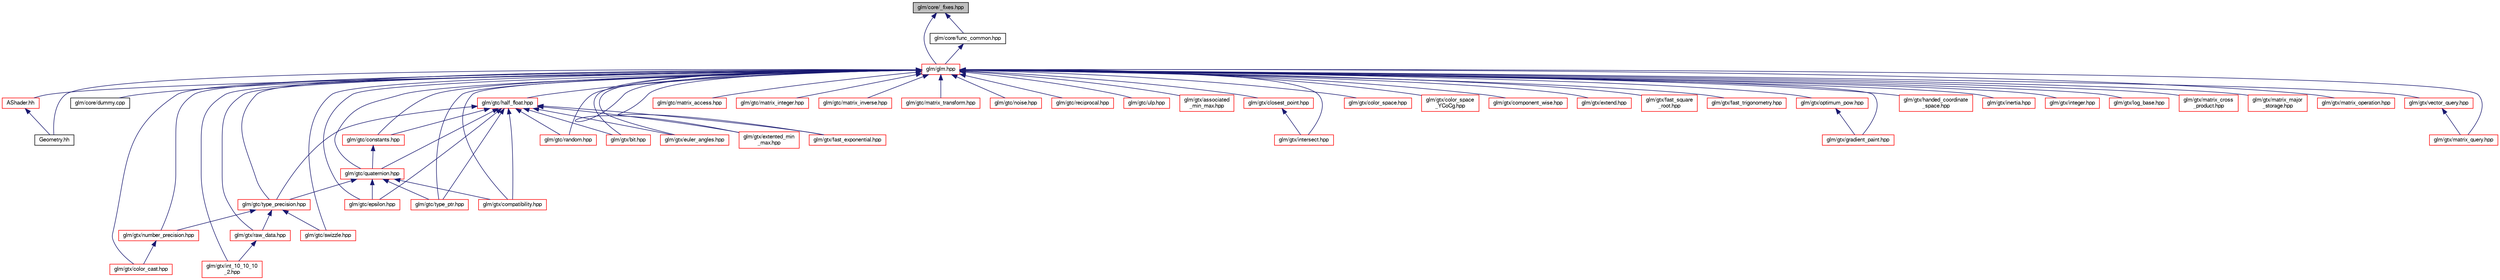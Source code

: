 digraph "glm/core/_fixes.hpp"
{
  edge [fontname="FreeSans",fontsize="10",labelfontname="FreeSans",labelfontsize="10"];
  node [fontname="FreeSans",fontsize="10",shape=record];
  Node1 [label="glm/core/_fixes.hpp",height=0.2,width=0.4,color="black", fillcolor="grey75", style="filled" fontcolor="black"];
  Node1 -> Node2 [dir="back",color="midnightblue",fontsize="10",style="solid",fontname="FreeSans"];
  Node2 [label="glm/glm.hpp",height=0.2,width=0.4,color="red", fillcolor="white", style="filled",URL="$da/d21/glm_8hpp.html"];
  Node2 -> Node3 [dir="back",color="midnightblue",fontsize="10",style="solid",fontname="FreeSans"];
  Node3 [label="AShader.hh",height=0.2,width=0.4,color="red", fillcolor="white", style="filled",URL="$db/dd6/_a_shader_8hh.html"];
  Node3 -> Node4 [dir="back",color="midnightblue",fontsize="10",style="solid",fontname="FreeSans"];
  Node4 [label="Geometry.hh",height=0.2,width=0.4,color="black", fillcolor="white", style="filled",URL="$df/d17/_geometry_8hh.html"];
  Node2 -> Node4 [dir="back",color="midnightblue",fontsize="10",style="solid",fontname="FreeSans"];
  Node2 -> Node5 [dir="back",color="midnightblue",fontsize="10",style="solid",fontname="FreeSans"];
  Node5 [label="glm/core/dummy.cpp",height=0.2,width=0.4,color="black", fillcolor="white", style="filled",URL="$d4/d05/dummy_8cpp.html"];
  Node2 -> Node6 [dir="back",color="midnightblue",fontsize="10",style="solid",fontname="FreeSans"];
  Node6 [label="glm/gtc/constants.hpp",height=0.2,width=0.4,color="red", fillcolor="white", style="filled",URL="$d7/de3/gtc_2constants_8hpp.html"];
  Node6 -> Node7 [dir="back",color="midnightblue",fontsize="10",style="solid",fontname="FreeSans"];
  Node7 [label="glm/gtc/quaternion.hpp",height=0.2,width=0.4,color="red", fillcolor="white", style="filled",URL="$df/d26/gtc_2quaternion_8hpp.html"];
  Node7 -> Node8 [dir="back",color="midnightblue",fontsize="10",style="solid",fontname="FreeSans"];
  Node8 [label="glm/gtc/epsilon.hpp",height=0.2,width=0.4,color="red", fillcolor="white", style="filled",URL="$d6/d47/gtc_2epsilon_8hpp.html"];
  Node7 -> Node9 [dir="back",color="midnightblue",fontsize="10",style="solid",fontname="FreeSans"];
  Node9 [label="glm/gtc/type_precision.hpp",height=0.2,width=0.4,color="red", fillcolor="white", style="filled",URL="$db/d7b/type__precision_8hpp.html"];
  Node9 -> Node10 [dir="back",color="midnightblue",fontsize="10",style="solid",fontname="FreeSans"];
  Node10 [label="glm/gtc/swizzle.hpp",height=0.2,width=0.4,color="red", fillcolor="white", style="filled",URL="$dc/d47/swizzle_8hpp.html"];
  Node9 -> Node11 [dir="back",color="midnightblue",fontsize="10",style="solid",fontname="FreeSans"];
  Node11 [label="glm/gtx/number_precision.hpp",height=0.2,width=0.4,color="red", fillcolor="white", style="filled",URL="$d6/d65/number__precision_8hpp.html"];
  Node11 -> Node12 [dir="back",color="midnightblue",fontsize="10",style="solid",fontname="FreeSans"];
  Node12 [label="glm/gtx/color_cast.hpp",height=0.2,width=0.4,color="red", fillcolor="white", style="filled",URL="$d1/db5/color__cast_8hpp.html"];
  Node9 -> Node13 [dir="back",color="midnightblue",fontsize="10",style="solid",fontname="FreeSans"];
  Node13 [label="glm/gtx/raw_data.hpp",height=0.2,width=0.4,color="red", fillcolor="white", style="filled",URL="$d8/db3/raw__data_8hpp.html"];
  Node13 -> Node14 [dir="back",color="midnightblue",fontsize="10",style="solid",fontname="FreeSans"];
  Node14 [label="glm/gtx/int_10_10_10\l_2.hpp",height=0.2,width=0.4,color="red", fillcolor="white", style="filled",URL="$db/d10/int__10__10__10__2_8hpp.html"];
  Node7 -> Node15 [dir="back",color="midnightblue",fontsize="10",style="solid",fontname="FreeSans"];
  Node15 [label="glm/gtc/type_ptr.hpp",height=0.2,width=0.4,color="red", fillcolor="white", style="filled",URL="$d9/d94/type__ptr_8hpp.html"];
  Node7 -> Node16 [dir="back",color="midnightblue",fontsize="10",style="solid",fontname="FreeSans"];
  Node16 [label="glm/gtx/compatibility.hpp",height=0.2,width=0.4,color="red", fillcolor="white", style="filled",URL="$dd/d80/compatibility_8hpp.html"];
  Node2 -> Node17 [dir="back",color="midnightblue",fontsize="10",style="solid",fontname="FreeSans"];
  Node17 [label="glm/gtc/half_float.hpp",height=0.2,width=0.4,color="red", fillcolor="white", style="filled",URL="$d4/dbb/half__float_8hpp.html"];
  Node17 -> Node6 [dir="back",color="midnightblue",fontsize="10",style="solid",fontname="FreeSans"];
  Node17 -> Node8 [dir="back",color="midnightblue",fontsize="10",style="solid",fontname="FreeSans"];
  Node17 -> Node7 [dir="back",color="midnightblue",fontsize="10",style="solid",fontname="FreeSans"];
  Node17 -> Node18 [dir="back",color="midnightblue",fontsize="10",style="solid",fontname="FreeSans"];
  Node18 [label="glm/gtc/random.hpp",height=0.2,width=0.4,color="red", fillcolor="white", style="filled",URL="$db/dec/gtc_2random_8hpp.html"];
  Node17 -> Node9 [dir="back",color="midnightblue",fontsize="10",style="solid",fontname="FreeSans"];
  Node17 -> Node15 [dir="back",color="midnightblue",fontsize="10",style="solid",fontname="FreeSans"];
  Node17 -> Node19 [dir="back",color="midnightblue",fontsize="10",style="solid",fontname="FreeSans"];
  Node19 [label="glm/gtx/bit.hpp",height=0.2,width=0.4,color="red", fillcolor="white", style="filled",URL="$d3/d51/bit_8hpp.html"];
  Node17 -> Node16 [dir="back",color="midnightblue",fontsize="10",style="solid",fontname="FreeSans"];
  Node17 -> Node20 [dir="back",color="midnightblue",fontsize="10",style="solid",fontname="FreeSans"];
  Node20 [label="glm/gtx/euler_angles.hpp",height=0.2,width=0.4,color="red", fillcolor="white", style="filled",URL="$d0/dd4/euler__angles_8hpp.html"];
  Node17 -> Node21 [dir="back",color="midnightblue",fontsize="10",style="solid",fontname="FreeSans"];
  Node21 [label="glm/gtx/extented_min\l_max.hpp",height=0.2,width=0.4,color="red", fillcolor="white", style="filled",URL="$d6/d72/extented__min__max_8hpp.html"];
  Node17 -> Node22 [dir="back",color="midnightblue",fontsize="10",style="solid",fontname="FreeSans"];
  Node22 [label="glm/gtx/fast_exponential.hpp",height=0.2,width=0.4,color="red", fillcolor="white", style="filled",URL="$d1/d2c/fast__exponential_8hpp.html"];
  Node2 -> Node8 [dir="back",color="midnightblue",fontsize="10",style="solid",fontname="FreeSans"];
  Node2 -> Node7 [dir="back",color="midnightblue",fontsize="10",style="solid",fontname="FreeSans"];
  Node2 -> Node23 [dir="back",color="midnightblue",fontsize="10",style="solid",fontname="FreeSans"];
  Node23 [label="glm/gtc/matrix_access.hpp",height=0.2,width=0.4,color="red", fillcolor="white", style="filled",URL="$de/dd6/matrix__access_8hpp.html"];
  Node2 -> Node24 [dir="back",color="midnightblue",fontsize="10",style="solid",fontname="FreeSans"];
  Node24 [label="glm/gtc/matrix_integer.hpp",height=0.2,width=0.4,color="red", fillcolor="white", style="filled",URL="$d9/db3/matrix__integer_8hpp.html"];
  Node2 -> Node25 [dir="back",color="midnightblue",fontsize="10",style="solid",fontname="FreeSans"];
  Node25 [label="glm/gtc/matrix_inverse.hpp",height=0.2,width=0.4,color="red", fillcolor="white", style="filled",URL="$d4/d82/matrix__inverse_8hpp.html"];
  Node2 -> Node26 [dir="back",color="midnightblue",fontsize="10",style="solid",fontname="FreeSans"];
  Node26 [label="glm/gtc/matrix_transform.hpp",height=0.2,width=0.4,color="red", fillcolor="white", style="filled",URL="$d3/d3f/matrix__transform_8hpp.html"];
  Node2 -> Node27 [dir="back",color="midnightblue",fontsize="10",style="solid",fontname="FreeSans"];
  Node27 [label="glm/gtc/noise.hpp",height=0.2,width=0.4,color="red", fillcolor="white", style="filled",URL="$dd/dd2/gtc_2noise_8hpp.html"];
  Node2 -> Node18 [dir="back",color="midnightblue",fontsize="10",style="solid",fontname="FreeSans"];
  Node2 -> Node28 [dir="back",color="midnightblue",fontsize="10",style="solid",fontname="FreeSans"];
  Node28 [label="glm/gtc/reciprocal.hpp",height=0.2,width=0.4,color="red", fillcolor="white", style="filled",URL="$d7/d19/gtc_2reciprocal_8hpp.html"];
  Node2 -> Node10 [dir="back",color="midnightblue",fontsize="10",style="solid",fontname="FreeSans"];
  Node2 -> Node9 [dir="back",color="midnightblue",fontsize="10",style="solid",fontname="FreeSans"];
  Node2 -> Node15 [dir="back",color="midnightblue",fontsize="10",style="solid",fontname="FreeSans"];
  Node2 -> Node29 [dir="back",color="midnightblue",fontsize="10",style="solid",fontname="FreeSans"];
  Node29 [label="glm/gtc/ulp.hpp",height=0.2,width=0.4,color="red", fillcolor="white", style="filled",URL="$dd/dfa/gtc_2ulp_8hpp.html"];
  Node2 -> Node30 [dir="back",color="midnightblue",fontsize="10",style="solid",fontname="FreeSans"];
  Node30 [label="glm/gtx/associated\l_min_max.hpp",height=0.2,width=0.4,color="red", fillcolor="white", style="filled",URL="$d0/d32/associated__min__max_8hpp.html"];
  Node2 -> Node19 [dir="back",color="midnightblue",fontsize="10",style="solid",fontname="FreeSans"];
  Node2 -> Node31 [dir="back",color="midnightblue",fontsize="10",style="solid",fontname="FreeSans"];
  Node31 [label="glm/gtx/closest_point.hpp",height=0.2,width=0.4,color="red", fillcolor="white", style="filled",URL="$d1/d31/closest__point_8hpp.html"];
  Node31 -> Node32 [dir="back",color="midnightblue",fontsize="10",style="solid",fontname="FreeSans"];
  Node32 [label="glm/gtx/intersect.hpp",height=0.2,width=0.4,color="red", fillcolor="white", style="filled",URL="$d7/d8f/intersect_8hpp.html"];
  Node2 -> Node12 [dir="back",color="midnightblue",fontsize="10",style="solid",fontname="FreeSans"];
  Node2 -> Node11 [dir="back",color="midnightblue",fontsize="10",style="solid",fontname="FreeSans"];
  Node2 -> Node33 [dir="back",color="midnightblue",fontsize="10",style="solid",fontname="FreeSans"];
  Node33 [label="glm/gtx/color_space.hpp",height=0.2,width=0.4,color="red", fillcolor="white", style="filled",URL="$d8/d7c/color__space_8hpp.html"];
  Node2 -> Node34 [dir="back",color="midnightblue",fontsize="10",style="solid",fontname="FreeSans"];
  Node34 [label="glm/gtx/color_space\l_YCoCg.hpp",height=0.2,width=0.4,color="red", fillcolor="white", style="filled",URL="$df/d5b/color__space___y_co_cg_8hpp.html"];
  Node2 -> Node16 [dir="back",color="midnightblue",fontsize="10",style="solid",fontname="FreeSans"];
  Node2 -> Node35 [dir="back",color="midnightblue",fontsize="10",style="solid",fontname="FreeSans"];
  Node35 [label="glm/gtx/component_wise.hpp",height=0.2,width=0.4,color="red", fillcolor="white", style="filled",URL="$d0/d5a/component__wise_8hpp.html"];
  Node2 -> Node20 [dir="back",color="midnightblue",fontsize="10",style="solid",fontname="FreeSans"];
  Node2 -> Node36 [dir="back",color="midnightblue",fontsize="10",style="solid",fontname="FreeSans"];
  Node36 [label="glm/gtx/extend.hpp",height=0.2,width=0.4,color="red", fillcolor="white", style="filled",URL="$d2/d11/extend_8hpp.html"];
  Node2 -> Node21 [dir="back",color="midnightblue",fontsize="10",style="solid",fontname="FreeSans"];
  Node2 -> Node22 [dir="back",color="midnightblue",fontsize="10",style="solid",fontname="FreeSans"];
  Node2 -> Node37 [dir="back",color="midnightblue",fontsize="10",style="solid",fontname="FreeSans"];
  Node37 [label="glm/gtx/fast_square\l_root.hpp",height=0.2,width=0.4,color="red", fillcolor="white", style="filled",URL="$dd/d32/fast__square__root_8hpp.html"];
  Node2 -> Node38 [dir="back",color="midnightblue",fontsize="10",style="solid",fontname="FreeSans"];
  Node38 [label="glm/gtx/fast_trigonometry.hpp",height=0.2,width=0.4,color="red", fillcolor="white", style="filled",URL="$de/d8f/fast__trigonometry_8hpp.html"];
  Node2 -> Node39 [dir="back",color="midnightblue",fontsize="10",style="solid",fontname="FreeSans"];
  Node39 [label="glm/gtx/gradient_paint.hpp",height=0.2,width=0.4,color="red", fillcolor="white", style="filled",URL="$dd/de9/gradient__paint_8hpp.html"];
  Node2 -> Node40 [dir="back",color="midnightblue",fontsize="10",style="solid",fontname="FreeSans"];
  Node40 [label="glm/gtx/optimum_pow.hpp",height=0.2,width=0.4,color="red", fillcolor="white", style="filled",URL="$df/d49/optimum__pow_8hpp.html"];
  Node40 -> Node39 [dir="back",color="midnightblue",fontsize="10",style="solid",fontname="FreeSans"];
  Node2 -> Node41 [dir="back",color="midnightblue",fontsize="10",style="solid",fontname="FreeSans"];
  Node41 [label="glm/gtx/handed_coordinate\l_space.hpp",height=0.2,width=0.4,color="red", fillcolor="white", style="filled",URL="$da/d0f/handed__coordinate__space_8hpp.html"];
  Node2 -> Node42 [dir="back",color="midnightblue",fontsize="10",style="solid",fontname="FreeSans"];
  Node42 [label="glm/gtx/inertia.hpp",height=0.2,width=0.4,color="red", fillcolor="white", style="filled",URL="$d7/dd5/inertia_8hpp.html"];
  Node2 -> Node14 [dir="back",color="midnightblue",fontsize="10",style="solid",fontname="FreeSans"];
  Node2 -> Node13 [dir="back",color="midnightblue",fontsize="10",style="solid",fontname="FreeSans"];
  Node2 -> Node43 [dir="back",color="midnightblue",fontsize="10",style="solid",fontname="FreeSans"];
  Node43 [label="glm/gtx/integer.hpp",height=0.2,width=0.4,color="red", fillcolor="white", style="filled",URL="$d0/dad/integer_8hpp.html"];
  Node2 -> Node32 [dir="back",color="midnightblue",fontsize="10",style="solid",fontname="FreeSans"];
  Node2 -> Node44 [dir="back",color="midnightblue",fontsize="10",style="solid",fontname="FreeSans"];
  Node44 [label="glm/gtx/log_base.hpp",height=0.2,width=0.4,color="red", fillcolor="white", style="filled",URL="$d0/d7a/log__base_8hpp.html"];
  Node2 -> Node45 [dir="back",color="midnightblue",fontsize="10",style="solid",fontname="FreeSans"];
  Node45 [label="glm/gtx/matrix_cross\l_product.hpp",height=0.2,width=0.4,color="red", fillcolor="white", style="filled",URL="$dc/d19/matrix__cross__product_8hpp.html"];
  Node2 -> Node46 [dir="back",color="midnightblue",fontsize="10",style="solid",fontname="FreeSans"];
  Node46 [label="glm/gtx/matrix_major\l_storage.hpp",height=0.2,width=0.4,color="red", fillcolor="white", style="filled",URL="$d9/dda/matrix__major__storage_8hpp.html"];
  Node2 -> Node47 [dir="back",color="midnightblue",fontsize="10",style="solid",fontname="FreeSans"];
  Node47 [label="glm/gtx/matrix_operation.hpp",height=0.2,width=0.4,color="red", fillcolor="white", style="filled",URL="$d8/d77/matrix__operation_8hpp.html"];
  Node2 -> Node48 [dir="back",color="midnightblue",fontsize="10",style="solid",fontname="FreeSans"];
  Node48 [label="glm/gtx/matrix_query.hpp",height=0.2,width=0.4,color="red", fillcolor="white", style="filled",URL="$dd/d17/matrix__query_8hpp.html"];
  Node2 -> Node49 [dir="back",color="midnightblue",fontsize="10",style="solid",fontname="FreeSans"];
  Node49 [label="glm/gtx/vector_query.hpp",height=0.2,width=0.4,color="red", fillcolor="white", style="filled",URL="$d9/da2/vector__query_8hpp.html"];
  Node49 -> Node48 [dir="back",color="midnightblue",fontsize="10",style="solid",fontname="FreeSans"];
  Node1 -> Node50 [dir="back",color="midnightblue",fontsize="10",style="solid",fontname="FreeSans"];
  Node50 [label="glm/core/func_common.hpp",height=0.2,width=0.4,color="black", fillcolor="white", style="filled",URL="$da/d88/func__common_8hpp.html"];
  Node50 -> Node2 [dir="back",color="midnightblue",fontsize="10",style="solid",fontname="FreeSans"];
}

